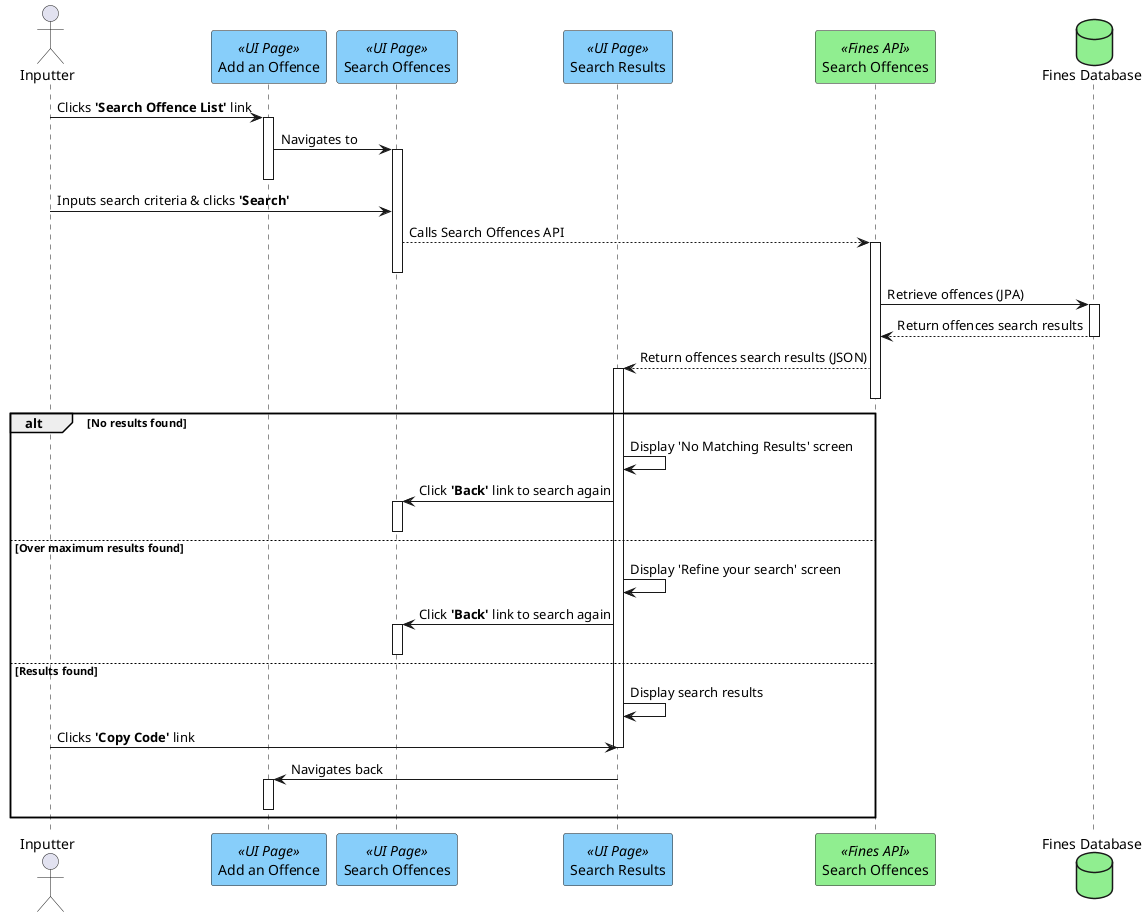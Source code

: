 @startuml

actor "Inputter" as user
participant "Add an Offence" as addOffence <<UI Page>> #lightskyblue
participant "Search Offences" as searchOffences <<UI Page>> #lightskyblue
participant "Search Results" as searchResults <<UI Page>> #lightskyblue
participant "Search Offences" as getOffences <<Fines API>> #lightgreen
database "Fines Database" as db #lightgreen

user -> addOffence++ : Clicks <b>'Search Offence List'</b> link
addOffence-> searchOffences++: Navigates to
deactivate addOffence

user -> searchOffences: Inputs search criteria & clicks <b>'Search'</b>
searchOffences--> getOffences ++ : Calls Search Offences API
deactivate searchOffences

getOffences -> db ++: Retrieve offences (JPA)

db --> getOffences : Return offences search results
deactivate db
getOffences --> searchResults++ : Return offences search results (JSON)
deactivate getOffences
alt No results found
    searchResults-> searchResults: Display 'No Matching Results' screen
    searchResults-> searchOffences++: Click <b>'Back'</b> link to search again
    searchOffences--
else Over maximum results found
    searchResults-> searchResults: Display 'Refine your search' screen
        searchResults-> searchOffences++: Click <b>'Back'</b> link to search again
        searchOffences--
else Results found
    searchResults-> searchResults: Display search results
    user -> searchResults: Clicks <b>'Copy Code'</b> link
    searchResults--
    searchResults -> addOffence++: Navigates back
    addOffence --
end
@enduml
